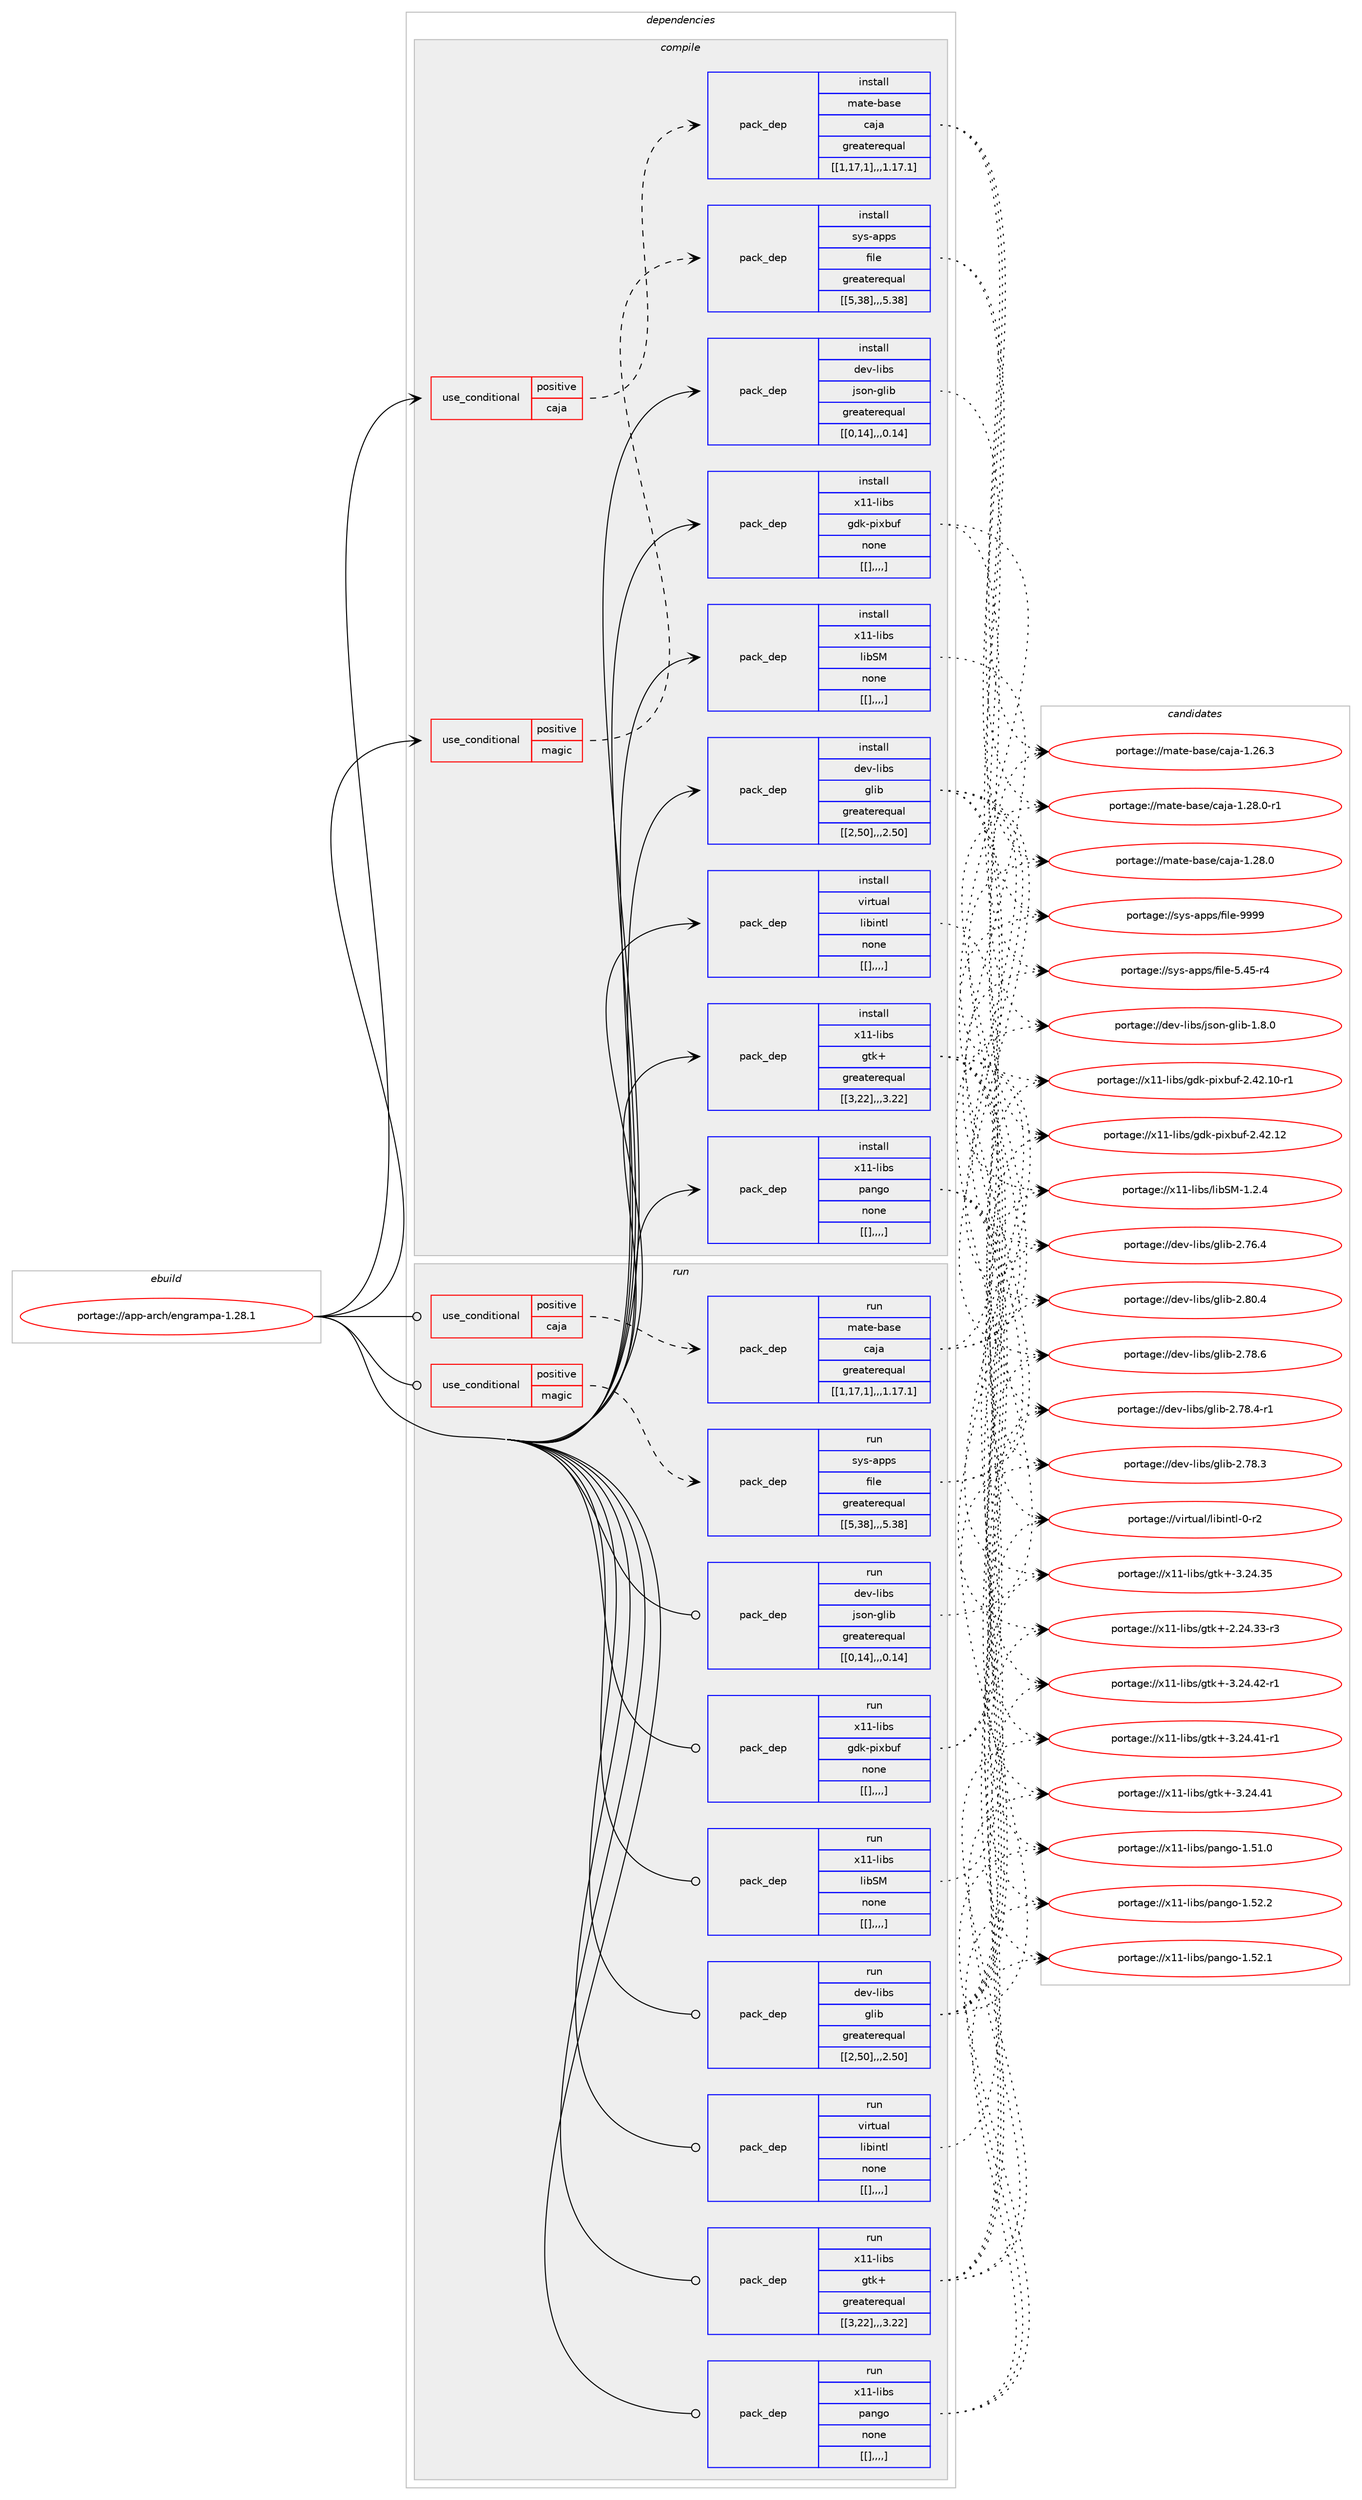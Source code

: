 digraph prolog {

# *************
# Graph options
# *************

newrank=true;
concentrate=true;
compound=true;
graph [rankdir=LR,fontname=Helvetica,fontsize=10,ranksep=1.5];#, ranksep=2.5, nodesep=0.2];
edge  [arrowhead=vee];
node  [fontname=Helvetica,fontsize=10];

# **********
# The ebuild
# **********

subgraph cluster_leftcol {
color=gray;
label=<<i>ebuild</i>>;
id [label="portage://app-arch/engrampa-1.28.1", color=red, width=4, href="../app-arch/engrampa-1.28.1.svg"];
}

# ****************
# The dependencies
# ****************

subgraph cluster_midcol {
color=gray;
label=<<i>dependencies</i>>;
subgraph cluster_compile {
fillcolor="#eeeeee";
style=filled;
label=<<i>compile</i>>;
subgraph cond2131 {
dependency7574 [label=<<TABLE BORDER="0" CELLBORDER="1" CELLSPACING="0" CELLPADDING="4"><TR><TD ROWSPAN="3" CELLPADDING="10">use_conditional</TD></TR><TR><TD>positive</TD></TR><TR><TD>caja</TD></TR></TABLE>>, shape=none, color=red];
subgraph pack5417 {
dependency7575 [label=<<TABLE BORDER="0" CELLBORDER="1" CELLSPACING="0" CELLPADDING="4" WIDTH="220"><TR><TD ROWSPAN="6" CELLPADDING="30">pack_dep</TD></TR><TR><TD WIDTH="110">install</TD></TR><TR><TD>mate-base</TD></TR><TR><TD>caja</TD></TR><TR><TD>greaterequal</TD></TR><TR><TD>[[1,17,1],,,1.17.1]</TD></TR></TABLE>>, shape=none, color=blue];
}
dependency7574:e -> dependency7575:w [weight=20,style="dashed",arrowhead="vee"];
}
id:e -> dependency7574:w [weight=20,style="solid",arrowhead="vee"];
subgraph cond2132 {
dependency7576 [label=<<TABLE BORDER="0" CELLBORDER="1" CELLSPACING="0" CELLPADDING="4"><TR><TD ROWSPAN="3" CELLPADDING="10">use_conditional</TD></TR><TR><TD>positive</TD></TR><TR><TD>magic</TD></TR></TABLE>>, shape=none, color=red];
subgraph pack5418 {
dependency7577 [label=<<TABLE BORDER="0" CELLBORDER="1" CELLSPACING="0" CELLPADDING="4" WIDTH="220"><TR><TD ROWSPAN="6" CELLPADDING="30">pack_dep</TD></TR><TR><TD WIDTH="110">install</TD></TR><TR><TD>sys-apps</TD></TR><TR><TD>file</TD></TR><TR><TD>greaterequal</TD></TR><TR><TD>[[5,38],,,5.38]</TD></TR></TABLE>>, shape=none, color=blue];
}
dependency7576:e -> dependency7577:w [weight=20,style="dashed",arrowhead="vee"];
}
id:e -> dependency7576:w [weight=20,style="solid",arrowhead="vee"];
subgraph pack5419 {
dependency7578 [label=<<TABLE BORDER="0" CELLBORDER="1" CELLSPACING="0" CELLPADDING="4" WIDTH="220"><TR><TD ROWSPAN="6" CELLPADDING="30">pack_dep</TD></TR><TR><TD WIDTH="110">install</TD></TR><TR><TD>dev-libs</TD></TR><TR><TD>glib</TD></TR><TR><TD>greaterequal</TD></TR><TR><TD>[[2,50],,,2.50]</TD></TR></TABLE>>, shape=none, color=blue];
}
id:e -> dependency7578:w [weight=20,style="solid",arrowhead="vee"];
subgraph pack5420 {
dependency7579 [label=<<TABLE BORDER="0" CELLBORDER="1" CELLSPACING="0" CELLPADDING="4" WIDTH="220"><TR><TD ROWSPAN="6" CELLPADDING="30">pack_dep</TD></TR><TR><TD WIDTH="110">install</TD></TR><TR><TD>dev-libs</TD></TR><TR><TD>json-glib</TD></TR><TR><TD>greaterequal</TD></TR><TR><TD>[[0,14],,,0.14]</TD></TR></TABLE>>, shape=none, color=blue];
}
id:e -> dependency7579:w [weight=20,style="solid",arrowhead="vee"];
subgraph pack5421 {
dependency7580 [label=<<TABLE BORDER="0" CELLBORDER="1" CELLSPACING="0" CELLPADDING="4" WIDTH="220"><TR><TD ROWSPAN="6" CELLPADDING="30">pack_dep</TD></TR><TR><TD WIDTH="110">install</TD></TR><TR><TD>virtual</TD></TR><TR><TD>libintl</TD></TR><TR><TD>none</TD></TR><TR><TD>[[],,,,]</TD></TR></TABLE>>, shape=none, color=blue];
}
id:e -> dependency7580:w [weight=20,style="solid",arrowhead="vee"];
subgraph pack5422 {
dependency7581 [label=<<TABLE BORDER="0" CELLBORDER="1" CELLSPACING="0" CELLPADDING="4" WIDTH="220"><TR><TD ROWSPAN="6" CELLPADDING="30">pack_dep</TD></TR><TR><TD WIDTH="110">install</TD></TR><TR><TD>x11-libs</TD></TR><TR><TD>gdk-pixbuf</TD></TR><TR><TD>none</TD></TR><TR><TD>[[],,,,]</TD></TR></TABLE>>, shape=none, color=blue];
}
id:e -> dependency7581:w [weight=20,style="solid",arrowhead="vee"];
subgraph pack5423 {
dependency7582 [label=<<TABLE BORDER="0" CELLBORDER="1" CELLSPACING="0" CELLPADDING="4" WIDTH="220"><TR><TD ROWSPAN="6" CELLPADDING="30">pack_dep</TD></TR><TR><TD WIDTH="110">install</TD></TR><TR><TD>x11-libs</TD></TR><TR><TD>gtk+</TD></TR><TR><TD>greaterequal</TD></TR><TR><TD>[[3,22],,,3.22]</TD></TR></TABLE>>, shape=none, color=blue];
}
id:e -> dependency7582:w [weight=20,style="solid",arrowhead="vee"];
subgraph pack5424 {
dependency7583 [label=<<TABLE BORDER="0" CELLBORDER="1" CELLSPACING="0" CELLPADDING="4" WIDTH="220"><TR><TD ROWSPAN="6" CELLPADDING="30">pack_dep</TD></TR><TR><TD WIDTH="110">install</TD></TR><TR><TD>x11-libs</TD></TR><TR><TD>libSM</TD></TR><TR><TD>none</TD></TR><TR><TD>[[],,,,]</TD></TR></TABLE>>, shape=none, color=blue];
}
id:e -> dependency7583:w [weight=20,style="solid",arrowhead="vee"];
subgraph pack5425 {
dependency7584 [label=<<TABLE BORDER="0" CELLBORDER="1" CELLSPACING="0" CELLPADDING="4" WIDTH="220"><TR><TD ROWSPAN="6" CELLPADDING="30">pack_dep</TD></TR><TR><TD WIDTH="110">install</TD></TR><TR><TD>x11-libs</TD></TR><TR><TD>pango</TD></TR><TR><TD>none</TD></TR><TR><TD>[[],,,,]</TD></TR></TABLE>>, shape=none, color=blue];
}
id:e -> dependency7584:w [weight=20,style="solid",arrowhead="vee"];
}
subgraph cluster_compileandrun {
fillcolor="#eeeeee";
style=filled;
label=<<i>compile and run</i>>;
}
subgraph cluster_run {
fillcolor="#eeeeee";
style=filled;
label=<<i>run</i>>;
subgraph cond2133 {
dependency7585 [label=<<TABLE BORDER="0" CELLBORDER="1" CELLSPACING="0" CELLPADDING="4"><TR><TD ROWSPAN="3" CELLPADDING="10">use_conditional</TD></TR><TR><TD>positive</TD></TR><TR><TD>caja</TD></TR></TABLE>>, shape=none, color=red];
subgraph pack5426 {
dependency7586 [label=<<TABLE BORDER="0" CELLBORDER="1" CELLSPACING="0" CELLPADDING="4" WIDTH="220"><TR><TD ROWSPAN="6" CELLPADDING="30">pack_dep</TD></TR><TR><TD WIDTH="110">run</TD></TR><TR><TD>mate-base</TD></TR><TR><TD>caja</TD></TR><TR><TD>greaterequal</TD></TR><TR><TD>[[1,17,1],,,1.17.1]</TD></TR></TABLE>>, shape=none, color=blue];
}
dependency7585:e -> dependency7586:w [weight=20,style="dashed",arrowhead="vee"];
}
id:e -> dependency7585:w [weight=20,style="solid",arrowhead="odot"];
subgraph cond2134 {
dependency7587 [label=<<TABLE BORDER="0" CELLBORDER="1" CELLSPACING="0" CELLPADDING="4"><TR><TD ROWSPAN="3" CELLPADDING="10">use_conditional</TD></TR><TR><TD>positive</TD></TR><TR><TD>magic</TD></TR></TABLE>>, shape=none, color=red];
subgraph pack5427 {
dependency7588 [label=<<TABLE BORDER="0" CELLBORDER="1" CELLSPACING="0" CELLPADDING="4" WIDTH="220"><TR><TD ROWSPAN="6" CELLPADDING="30">pack_dep</TD></TR><TR><TD WIDTH="110">run</TD></TR><TR><TD>sys-apps</TD></TR><TR><TD>file</TD></TR><TR><TD>greaterequal</TD></TR><TR><TD>[[5,38],,,5.38]</TD></TR></TABLE>>, shape=none, color=blue];
}
dependency7587:e -> dependency7588:w [weight=20,style="dashed",arrowhead="vee"];
}
id:e -> dependency7587:w [weight=20,style="solid",arrowhead="odot"];
subgraph pack5428 {
dependency7589 [label=<<TABLE BORDER="0" CELLBORDER="1" CELLSPACING="0" CELLPADDING="4" WIDTH="220"><TR><TD ROWSPAN="6" CELLPADDING="30">pack_dep</TD></TR><TR><TD WIDTH="110">run</TD></TR><TR><TD>dev-libs</TD></TR><TR><TD>glib</TD></TR><TR><TD>greaterequal</TD></TR><TR><TD>[[2,50],,,2.50]</TD></TR></TABLE>>, shape=none, color=blue];
}
id:e -> dependency7589:w [weight=20,style="solid",arrowhead="odot"];
subgraph pack5429 {
dependency7590 [label=<<TABLE BORDER="0" CELLBORDER="1" CELLSPACING="0" CELLPADDING="4" WIDTH="220"><TR><TD ROWSPAN="6" CELLPADDING="30">pack_dep</TD></TR><TR><TD WIDTH="110">run</TD></TR><TR><TD>dev-libs</TD></TR><TR><TD>json-glib</TD></TR><TR><TD>greaterequal</TD></TR><TR><TD>[[0,14],,,0.14]</TD></TR></TABLE>>, shape=none, color=blue];
}
id:e -> dependency7590:w [weight=20,style="solid",arrowhead="odot"];
subgraph pack5430 {
dependency7591 [label=<<TABLE BORDER="0" CELLBORDER="1" CELLSPACING="0" CELLPADDING="4" WIDTH="220"><TR><TD ROWSPAN="6" CELLPADDING="30">pack_dep</TD></TR><TR><TD WIDTH="110">run</TD></TR><TR><TD>virtual</TD></TR><TR><TD>libintl</TD></TR><TR><TD>none</TD></TR><TR><TD>[[],,,,]</TD></TR></TABLE>>, shape=none, color=blue];
}
id:e -> dependency7591:w [weight=20,style="solid",arrowhead="odot"];
subgraph pack5431 {
dependency7592 [label=<<TABLE BORDER="0" CELLBORDER="1" CELLSPACING="0" CELLPADDING="4" WIDTH="220"><TR><TD ROWSPAN="6" CELLPADDING="30">pack_dep</TD></TR><TR><TD WIDTH="110">run</TD></TR><TR><TD>x11-libs</TD></TR><TR><TD>gdk-pixbuf</TD></TR><TR><TD>none</TD></TR><TR><TD>[[],,,,]</TD></TR></TABLE>>, shape=none, color=blue];
}
id:e -> dependency7592:w [weight=20,style="solid",arrowhead="odot"];
subgraph pack5432 {
dependency7593 [label=<<TABLE BORDER="0" CELLBORDER="1" CELLSPACING="0" CELLPADDING="4" WIDTH="220"><TR><TD ROWSPAN="6" CELLPADDING="30">pack_dep</TD></TR><TR><TD WIDTH="110">run</TD></TR><TR><TD>x11-libs</TD></TR><TR><TD>gtk+</TD></TR><TR><TD>greaterequal</TD></TR><TR><TD>[[3,22],,,3.22]</TD></TR></TABLE>>, shape=none, color=blue];
}
id:e -> dependency7593:w [weight=20,style="solid",arrowhead="odot"];
subgraph pack5433 {
dependency7594 [label=<<TABLE BORDER="0" CELLBORDER="1" CELLSPACING="0" CELLPADDING="4" WIDTH="220"><TR><TD ROWSPAN="6" CELLPADDING="30">pack_dep</TD></TR><TR><TD WIDTH="110">run</TD></TR><TR><TD>x11-libs</TD></TR><TR><TD>libSM</TD></TR><TR><TD>none</TD></TR><TR><TD>[[],,,,]</TD></TR></TABLE>>, shape=none, color=blue];
}
id:e -> dependency7594:w [weight=20,style="solid",arrowhead="odot"];
subgraph pack5434 {
dependency7595 [label=<<TABLE BORDER="0" CELLBORDER="1" CELLSPACING="0" CELLPADDING="4" WIDTH="220"><TR><TD ROWSPAN="6" CELLPADDING="30">pack_dep</TD></TR><TR><TD WIDTH="110">run</TD></TR><TR><TD>x11-libs</TD></TR><TR><TD>pango</TD></TR><TR><TD>none</TD></TR><TR><TD>[[],,,,]</TD></TR></TABLE>>, shape=none, color=blue];
}
id:e -> dependency7595:w [weight=20,style="solid",arrowhead="odot"];
}
}

# **************
# The candidates
# **************

subgraph cluster_choices {
rank=same;
color=gray;
label=<<i>candidates</i>>;

subgraph choice5417 {
color=black;
nodesep=1;
choice1099711610145989711510147999710697454946505646484511449 [label="portage://mate-base/caja-1.28.0-r1", color=red, width=4,href="../mate-base/caja-1.28.0-r1.svg"];
choice109971161014598971151014799971069745494650564648 [label="portage://mate-base/caja-1.28.0", color=red, width=4,href="../mate-base/caja-1.28.0.svg"];
choice109971161014598971151014799971069745494650544651 [label="portage://mate-base/caja-1.26.3", color=red, width=4,href="../mate-base/caja-1.26.3.svg"];
dependency7575:e -> choice1099711610145989711510147999710697454946505646484511449:w [style=dotted,weight="100"];
dependency7575:e -> choice109971161014598971151014799971069745494650564648:w [style=dotted,weight="100"];
dependency7575:e -> choice109971161014598971151014799971069745494650544651:w [style=dotted,weight="100"];
}
subgraph choice5418 {
color=black;
nodesep=1;
choice1151211154597112112115471021051081014557575757 [label="portage://sys-apps/file-9999", color=red, width=4,href="../sys-apps/file-9999.svg"];
choice11512111545971121121154710210510810145534652534511452 [label="portage://sys-apps/file-5.45-r4", color=red, width=4,href="../sys-apps/file-5.45-r4.svg"];
dependency7577:e -> choice1151211154597112112115471021051081014557575757:w [style=dotted,weight="100"];
dependency7577:e -> choice11512111545971121121154710210510810145534652534511452:w [style=dotted,weight="100"];
}
subgraph choice5419 {
color=black;
nodesep=1;
choice1001011184510810598115471031081059845504656484652 [label="portage://dev-libs/glib-2.80.4", color=red, width=4,href="../dev-libs/glib-2.80.4.svg"];
choice1001011184510810598115471031081059845504655564654 [label="portage://dev-libs/glib-2.78.6", color=red, width=4,href="../dev-libs/glib-2.78.6.svg"];
choice10010111845108105981154710310810598455046555646524511449 [label="portage://dev-libs/glib-2.78.4-r1", color=red, width=4,href="../dev-libs/glib-2.78.4-r1.svg"];
choice1001011184510810598115471031081059845504655564651 [label="portage://dev-libs/glib-2.78.3", color=red, width=4,href="../dev-libs/glib-2.78.3.svg"];
choice1001011184510810598115471031081059845504655544652 [label="portage://dev-libs/glib-2.76.4", color=red, width=4,href="../dev-libs/glib-2.76.4.svg"];
dependency7578:e -> choice1001011184510810598115471031081059845504656484652:w [style=dotted,weight="100"];
dependency7578:e -> choice1001011184510810598115471031081059845504655564654:w [style=dotted,weight="100"];
dependency7578:e -> choice10010111845108105981154710310810598455046555646524511449:w [style=dotted,weight="100"];
dependency7578:e -> choice1001011184510810598115471031081059845504655564651:w [style=dotted,weight="100"];
dependency7578:e -> choice1001011184510810598115471031081059845504655544652:w [style=dotted,weight="100"];
}
subgraph choice5420 {
color=black;
nodesep=1;
choice1001011184510810598115471061151111104510310810598454946564648 [label="portage://dev-libs/json-glib-1.8.0", color=red, width=4,href="../dev-libs/json-glib-1.8.0.svg"];
dependency7579:e -> choice1001011184510810598115471061151111104510310810598454946564648:w [style=dotted,weight="100"];
}
subgraph choice5421 {
color=black;
nodesep=1;
choice11810511411611797108471081059810511011610845484511450 [label="portage://virtual/libintl-0-r2", color=red, width=4,href="../virtual/libintl-0-r2.svg"];
dependency7580:e -> choice11810511411611797108471081059810511011610845484511450:w [style=dotted,weight="100"];
}
subgraph choice5422 {
color=black;
nodesep=1;
choice120494945108105981154710310010745112105120981171024550465250464950 [label="portage://x11-libs/gdk-pixbuf-2.42.12", color=red, width=4,href="../x11-libs/gdk-pixbuf-2.42.12.svg"];
choice1204949451081059811547103100107451121051209811710245504652504649484511449 [label="portage://x11-libs/gdk-pixbuf-2.42.10-r1", color=red, width=4,href="../x11-libs/gdk-pixbuf-2.42.10-r1.svg"];
dependency7581:e -> choice120494945108105981154710310010745112105120981171024550465250464950:w [style=dotted,weight="100"];
dependency7581:e -> choice1204949451081059811547103100107451121051209811710245504652504649484511449:w [style=dotted,weight="100"];
}
subgraph choice5423 {
color=black;
nodesep=1;
choice12049494510810598115471031161074345514650524652504511449 [label="portage://x11-libs/gtk+-3.24.42-r1", color=red, width=4,href="../x11-libs/gtk+-3.24.42-r1.svg"];
choice12049494510810598115471031161074345514650524652494511449 [label="portage://x11-libs/gtk+-3.24.41-r1", color=red, width=4,href="../x11-libs/gtk+-3.24.41-r1.svg"];
choice1204949451081059811547103116107434551465052465249 [label="portage://x11-libs/gtk+-3.24.41", color=red, width=4,href="../x11-libs/gtk+-3.24.41.svg"];
choice1204949451081059811547103116107434551465052465153 [label="portage://x11-libs/gtk+-3.24.35", color=red, width=4,href="../x11-libs/gtk+-3.24.35.svg"];
choice12049494510810598115471031161074345504650524651514511451 [label="portage://x11-libs/gtk+-2.24.33-r3", color=red, width=4,href="../x11-libs/gtk+-2.24.33-r3.svg"];
dependency7582:e -> choice12049494510810598115471031161074345514650524652504511449:w [style=dotted,weight="100"];
dependency7582:e -> choice12049494510810598115471031161074345514650524652494511449:w [style=dotted,weight="100"];
dependency7582:e -> choice1204949451081059811547103116107434551465052465249:w [style=dotted,weight="100"];
dependency7582:e -> choice1204949451081059811547103116107434551465052465153:w [style=dotted,weight="100"];
dependency7582:e -> choice12049494510810598115471031161074345504650524651514511451:w [style=dotted,weight="100"];
}
subgraph choice5424 {
color=black;
nodesep=1;
choice1204949451081059811547108105988377454946504652 [label="portage://x11-libs/libSM-1.2.4", color=red, width=4,href="../x11-libs/libSM-1.2.4.svg"];
dependency7583:e -> choice1204949451081059811547108105988377454946504652:w [style=dotted,weight="100"];
}
subgraph choice5425 {
color=black;
nodesep=1;
choice12049494510810598115471129711010311145494653504650 [label="portage://x11-libs/pango-1.52.2", color=red, width=4,href="../x11-libs/pango-1.52.2.svg"];
choice12049494510810598115471129711010311145494653504649 [label="portage://x11-libs/pango-1.52.1", color=red, width=4,href="../x11-libs/pango-1.52.1.svg"];
choice12049494510810598115471129711010311145494653494648 [label="portage://x11-libs/pango-1.51.0", color=red, width=4,href="../x11-libs/pango-1.51.0.svg"];
dependency7584:e -> choice12049494510810598115471129711010311145494653504650:w [style=dotted,weight="100"];
dependency7584:e -> choice12049494510810598115471129711010311145494653504649:w [style=dotted,weight="100"];
dependency7584:e -> choice12049494510810598115471129711010311145494653494648:w [style=dotted,weight="100"];
}
subgraph choice5426 {
color=black;
nodesep=1;
choice1099711610145989711510147999710697454946505646484511449 [label="portage://mate-base/caja-1.28.0-r1", color=red, width=4,href="../mate-base/caja-1.28.0-r1.svg"];
choice109971161014598971151014799971069745494650564648 [label="portage://mate-base/caja-1.28.0", color=red, width=4,href="../mate-base/caja-1.28.0.svg"];
choice109971161014598971151014799971069745494650544651 [label="portage://mate-base/caja-1.26.3", color=red, width=4,href="../mate-base/caja-1.26.3.svg"];
dependency7586:e -> choice1099711610145989711510147999710697454946505646484511449:w [style=dotted,weight="100"];
dependency7586:e -> choice109971161014598971151014799971069745494650564648:w [style=dotted,weight="100"];
dependency7586:e -> choice109971161014598971151014799971069745494650544651:w [style=dotted,weight="100"];
}
subgraph choice5427 {
color=black;
nodesep=1;
choice1151211154597112112115471021051081014557575757 [label="portage://sys-apps/file-9999", color=red, width=4,href="../sys-apps/file-9999.svg"];
choice11512111545971121121154710210510810145534652534511452 [label="portage://sys-apps/file-5.45-r4", color=red, width=4,href="../sys-apps/file-5.45-r4.svg"];
dependency7588:e -> choice1151211154597112112115471021051081014557575757:w [style=dotted,weight="100"];
dependency7588:e -> choice11512111545971121121154710210510810145534652534511452:w [style=dotted,weight="100"];
}
subgraph choice5428 {
color=black;
nodesep=1;
choice1001011184510810598115471031081059845504656484652 [label="portage://dev-libs/glib-2.80.4", color=red, width=4,href="../dev-libs/glib-2.80.4.svg"];
choice1001011184510810598115471031081059845504655564654 [label="portage://dev-libs/glib-2.78.6", color=red, width=4,href="../dev-libs/glib-2.78.6.svg"];
choice10010111845108105981154710310810598455046555646524511449 [label="portage://dev-libs/glib-2.78.4-r1", color=red, width=4,href="../dev-libs/glib-2.78.4-r1.svg"];
choice1001011184510810598115471031081059845504655564651 [label="portage://dev-libs/glib-2.78.3", color=red, width=4,href="../dev-libs/glib-2.78.3.svg"];
choice1001011184510810598115471031081059845504655544652 [label="portage://dev-libs/glib-2.76.4", color=red, width=4,href="../dev-libs/glib-2.76.4.svg"];
dependency7589:e -> choice1001011184510810598115471031081059845504656484652:w [style=dotted,weight="100"];
dependency7589:e -> choice1001011184510810598115471031081059845504655564654:w [style=dotted,weight="100"];
dependency7589:e -> choice10010111845108105981154710310810598455046555646524511449:w [style=dotted,weight="100"];
dependency7589:e -> choice1001011184510810598115471031081059845504655564651:w [style=dotted,weight="100"];
dependency7589:e -> choice1001011184510810598115471031081059845504655544652:w [style=dotted,weight="100"];
}
subgraph choice5429 {
color=black;
nodesep=1;
choice1001011184510810598115471061151111104510310810598454946564648 [label="portage://dev-libs/json-glib-1.8.0", color=red, width=4,href="../dev-libs/json-glib-1.8.0.svg"];
dependency7590:e -> choice1001011184510810598115471061151111104510310810598454946564648:w [style=dotted,weight="100"];
}
subgraph choice5430 {
color=black;
nodesep=1;
choice11810511411611797108471081059810511011610845484511450 [label="portage://virtual/libintl-0-r2", color=red, width=4,href="../virtual/libintl-0-r2.svg"];
dependency7591:e -> choice11810511411611797108471081059810511011610845484511450:w [style=dotted,weight="100"];
}
subgraph choice5431 {
color=black;
nodesep=1;
choice120494945108105981154710310010745112105120981171024550465250464950 [label="portage://x11-libs/gdk-pixbuf-2.42.12", color=red, width=4,href="../x11-libs/gdk-pixbuf-2.42.12.svg"];
choice1204949451081059811547103100107451121051209811710245504652504649484511449 [label="portage://x11-libs/gdk-pixbuf-2.42.10-r1", color=red, width=4,href="../x11-libs/gdk-pixbuf-2.42.10-r1.svg"];
dependency7592:e -> choice120494945108105981154710310010745112105120981171024550465250464950:w [style=dotted,weight="100"];
dependency7592:e -> choice1204949451081059811547103100107451121051209811710245504652504649484511449:w [style=dotted,weight="100"];
}
subgraph choice5432 {
color=black;
nodesep=1;
choice12049494510810598115471031161074345514650524652504511449 [label="portage://x11-libs/gtk+-3.24.42-r1", color=red, width=4,href="../x11-libs/gtk+-3.24.42-r1.svg"];
choice12049494510810598115471031161074345514650524652494511449 [label="portage://x11-libs/gtk+-3.24.41-r1", color=red, width=4,href="../x11-libs/gtk+-3.24.41-r1.svg"];
choice1204949451081059811547103116107434551465052465249 [label="portage://x11-libs/gtk+-3.24.41", color=red, width=4,href="../x11-libs/gtk+-3.24.41.svg"];
choice1204949451081059811547103116107434551465052465153 [label="portage://x11-libs/gtk+-3.24.35", color=red, width=4,href="../x11-libs/gtk+-3.24.35.svg"];
choice12049494510810598115471031161074345504650524651514511451 [label="portage://x11-libs/gtk+-2.24.33-r3", color=red, width=4,href="../x11-libs/gtk+-2.24.33-r3.svg"];
dependency7593:e -> choice12049494510810598115471031161074345514650524652504511449:w [style=dotted,weight="100"];
dependency7593:e -> choice12049494510810598115471031161074345514650524652494511449:w [style=dotted,weight="100"];
dependency7593:e -> choice1204949451081059811547103116107434551465052465249:w [style=dotted,weight="100"];
dependency7593:e -> choice1204949451081059811547103116107434551465052465153:w [style=dotted,weight="100"];
dependency7593:e -> choice12049494510810598115471031161074345504650524651514511451:w [style=dotted,weight="100"];
}
subgraph choice5433 {
color=black;
nodesep=1;
choice1204949451081059811547108105988377454946504652 [label="portage://x11-libs/libSM-1.2.4", color=red, width=4,href="../x11-libs/libSM-1.2.4.svg"];
dependency7594:e -> choice1204949451081059811547108105988377454946504652:w [style=dotted,weight="100"];
}
subgraph choice5434 {
color=black;
nodesep=1;
choice12049494510810598115471129711010311145494653504650 [label="portage://x11-libs/pango-1.52.2", color=red, width=4,href="../x11-libs/pango-1.52.2.svg"];
choice12049494510810598115471129711010311145494653504649 [label="portage://x11-libs/pango-1.52.1", color=red, width=4,href="../x11-libs/pango-1.52.1.svg"];
choice12049494510810598115471129711010311145494653494648 [label="portage://x11-libs/pango-1.51.0", color=red, width=4,href="../x11-libs/pango-1.51.0.svg"];
dependency7595:e -> choice12049494510810598115471129711010311145494653504650:w [style=dotted,weight="100"];
dependency7595:e -> choice12049494510810598115471129711010311145494653504649:w [style=dotted,weight="100"];
dependency7595:e -> choice12049494510810598115471129711010311145494653494648:w [style=dotted,weight="100"];
}
}

}
